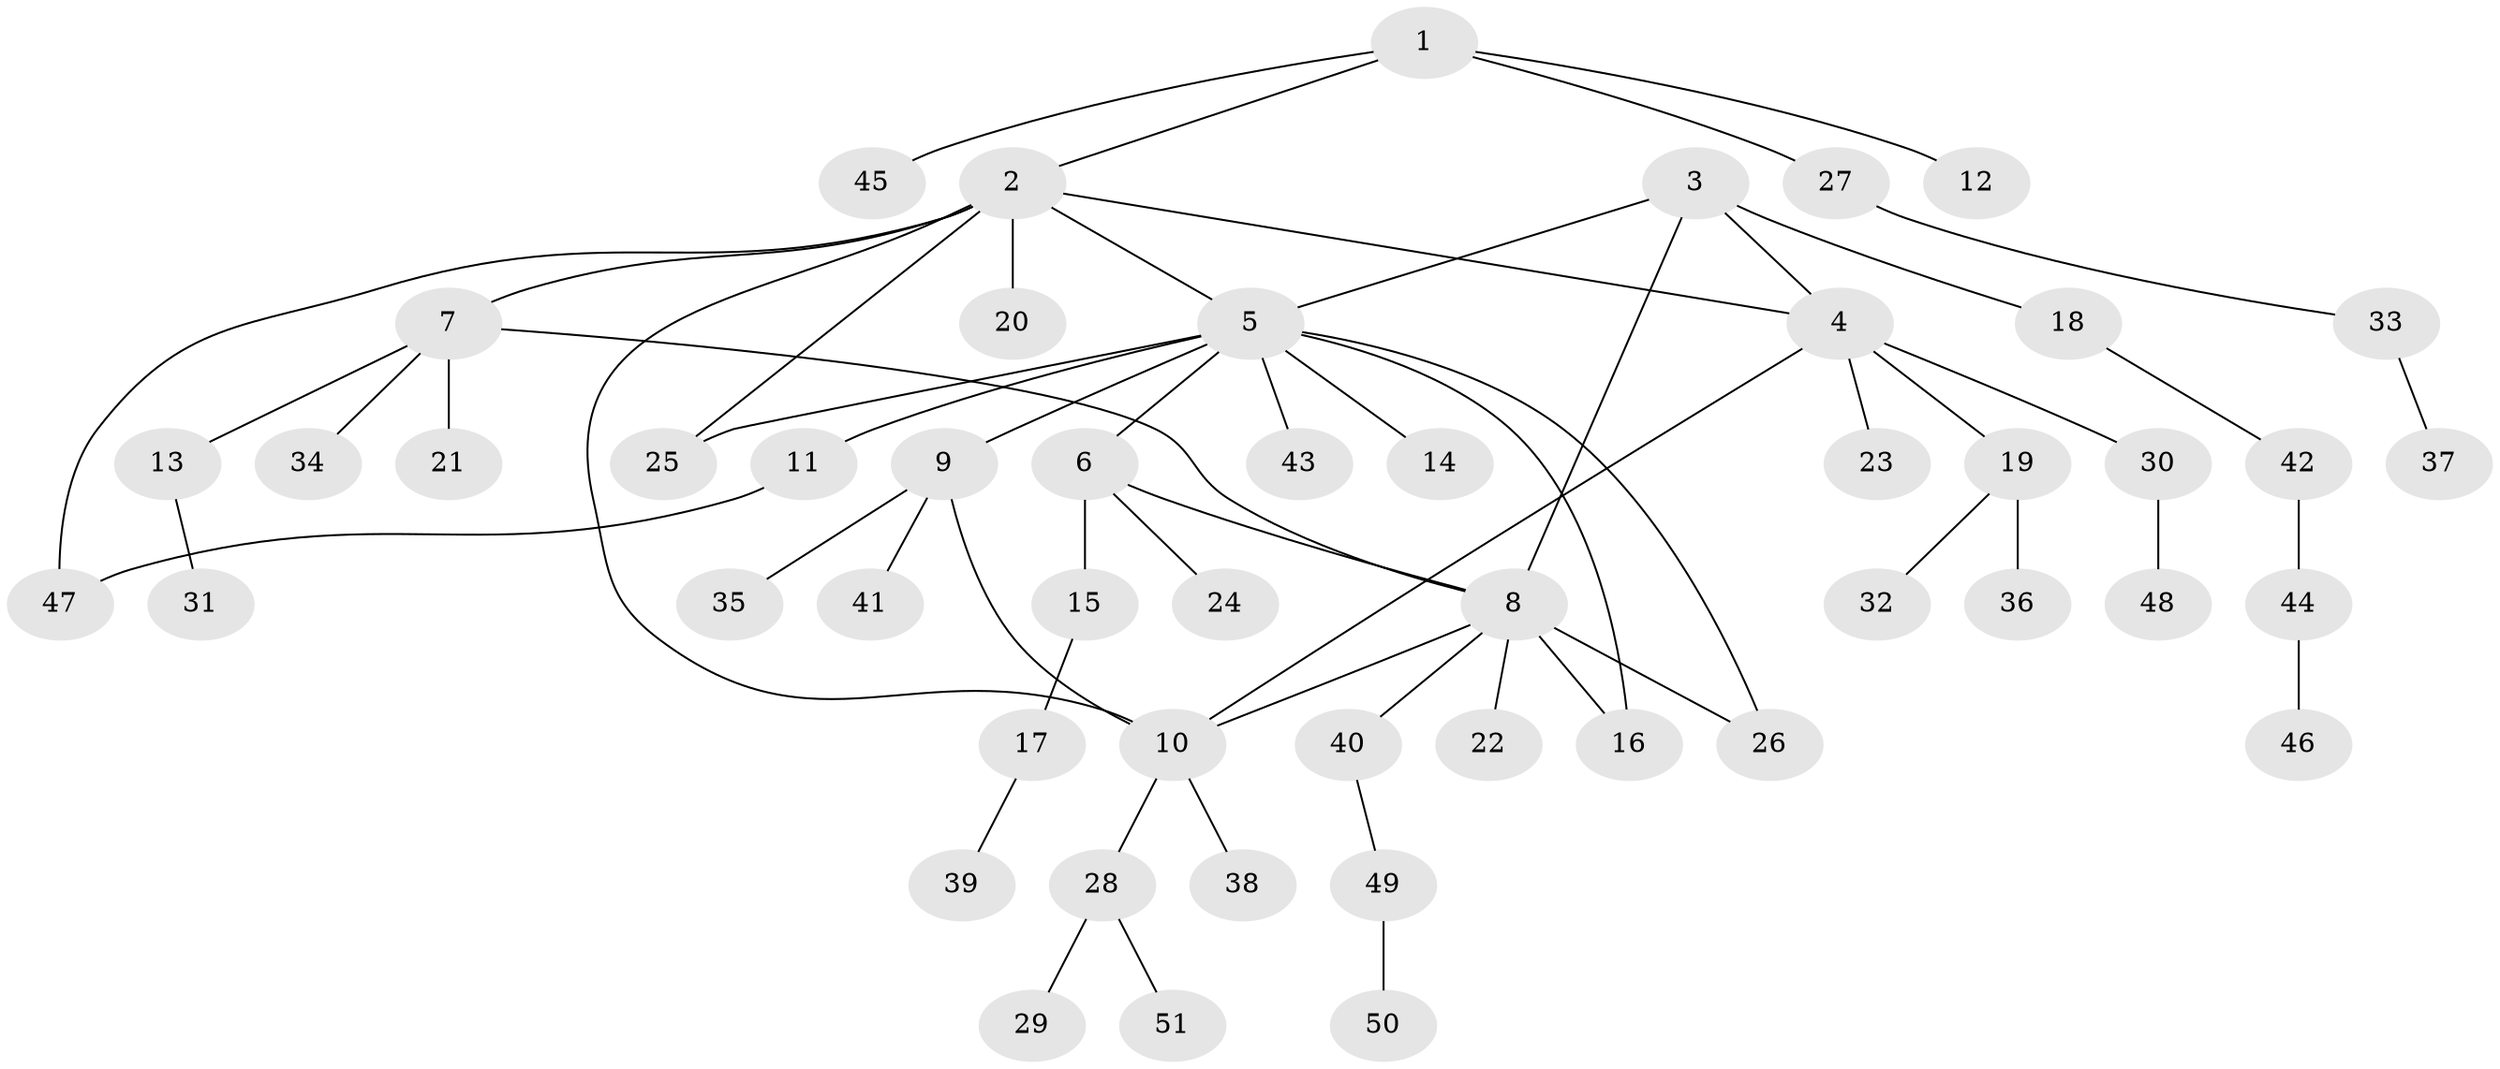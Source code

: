 // Generated by graph-tools (version 1.1) at 2025/37/03/09/25 02:37:24]
// undirected, 51 vertices, 60 edges
graph export_dot {
graph [start="1"]
  node [color=gray90,style=filled];
  1;
  2;
  3;
  4;
  5;
  6;
  7;
  8;
  9;
  10;
  11;
  12;
  13;
  14;
  15;
  16;
  17;
  18;
  19;
  20;
  21;
  22;
  23;
  24;
  25;
  26;
  27;
  28;
  29;
  30;
  31;
  32;
  33;
  34;
  35;
  36;
  37;
  38;
  39;
  40;
  41;
  42;
  43;
  44;
  45;
  46;
  47;
  48;
  49;
  50;
  51;
  1 -- 2;
  1 -- 12;
  1 -- 27;
  1 -- 45;
  2 -- 4;
  2 -- 5;
  2 -- 7;
  2 -- 10;
  2 -- 20;
  2 -- 25;
  2 -- 47;
  3 -- 4;
  3 -- 5;
  3 -- 8;
  3 -- 18;
  4 -- 10;
  4 -- 19;
  4 -- 23;
  4 -- 30;
  5 -- 6;
  5 -- 9;
  5 -- 11;
  5 -- 14;
  5 -- 16;
  5 -- 25;
  5 -- 26;
  5 -- 43;
  6 -- 8;
  6 -- 15;
  6 -- 24;
  7 -- 8;
  7 -- 13;
  7 -- 21;
  7 -- 34;
  8 -- 10;
  8 -- 16;
  8 -- 22;
  8 -- 26;
  8 -- 40;
  9 -- 10;
  9 -- 35;
  9 -- 41;
  10 -- 28;
  10 -- 38;
  11 -- 47;
  13 -- 31;
  15 -- 17;
  17 -- 39;
  18 -- 42;
  19 -- 32;
  19 -- 36;
  27 -- 33;
  28 -- 29;
  28 -- 51;
  30 -- 48;
  33 -- 37;
  40 -- 49;
  42 -- 44;
  44 -- 46;
  49 -- 50;
}
